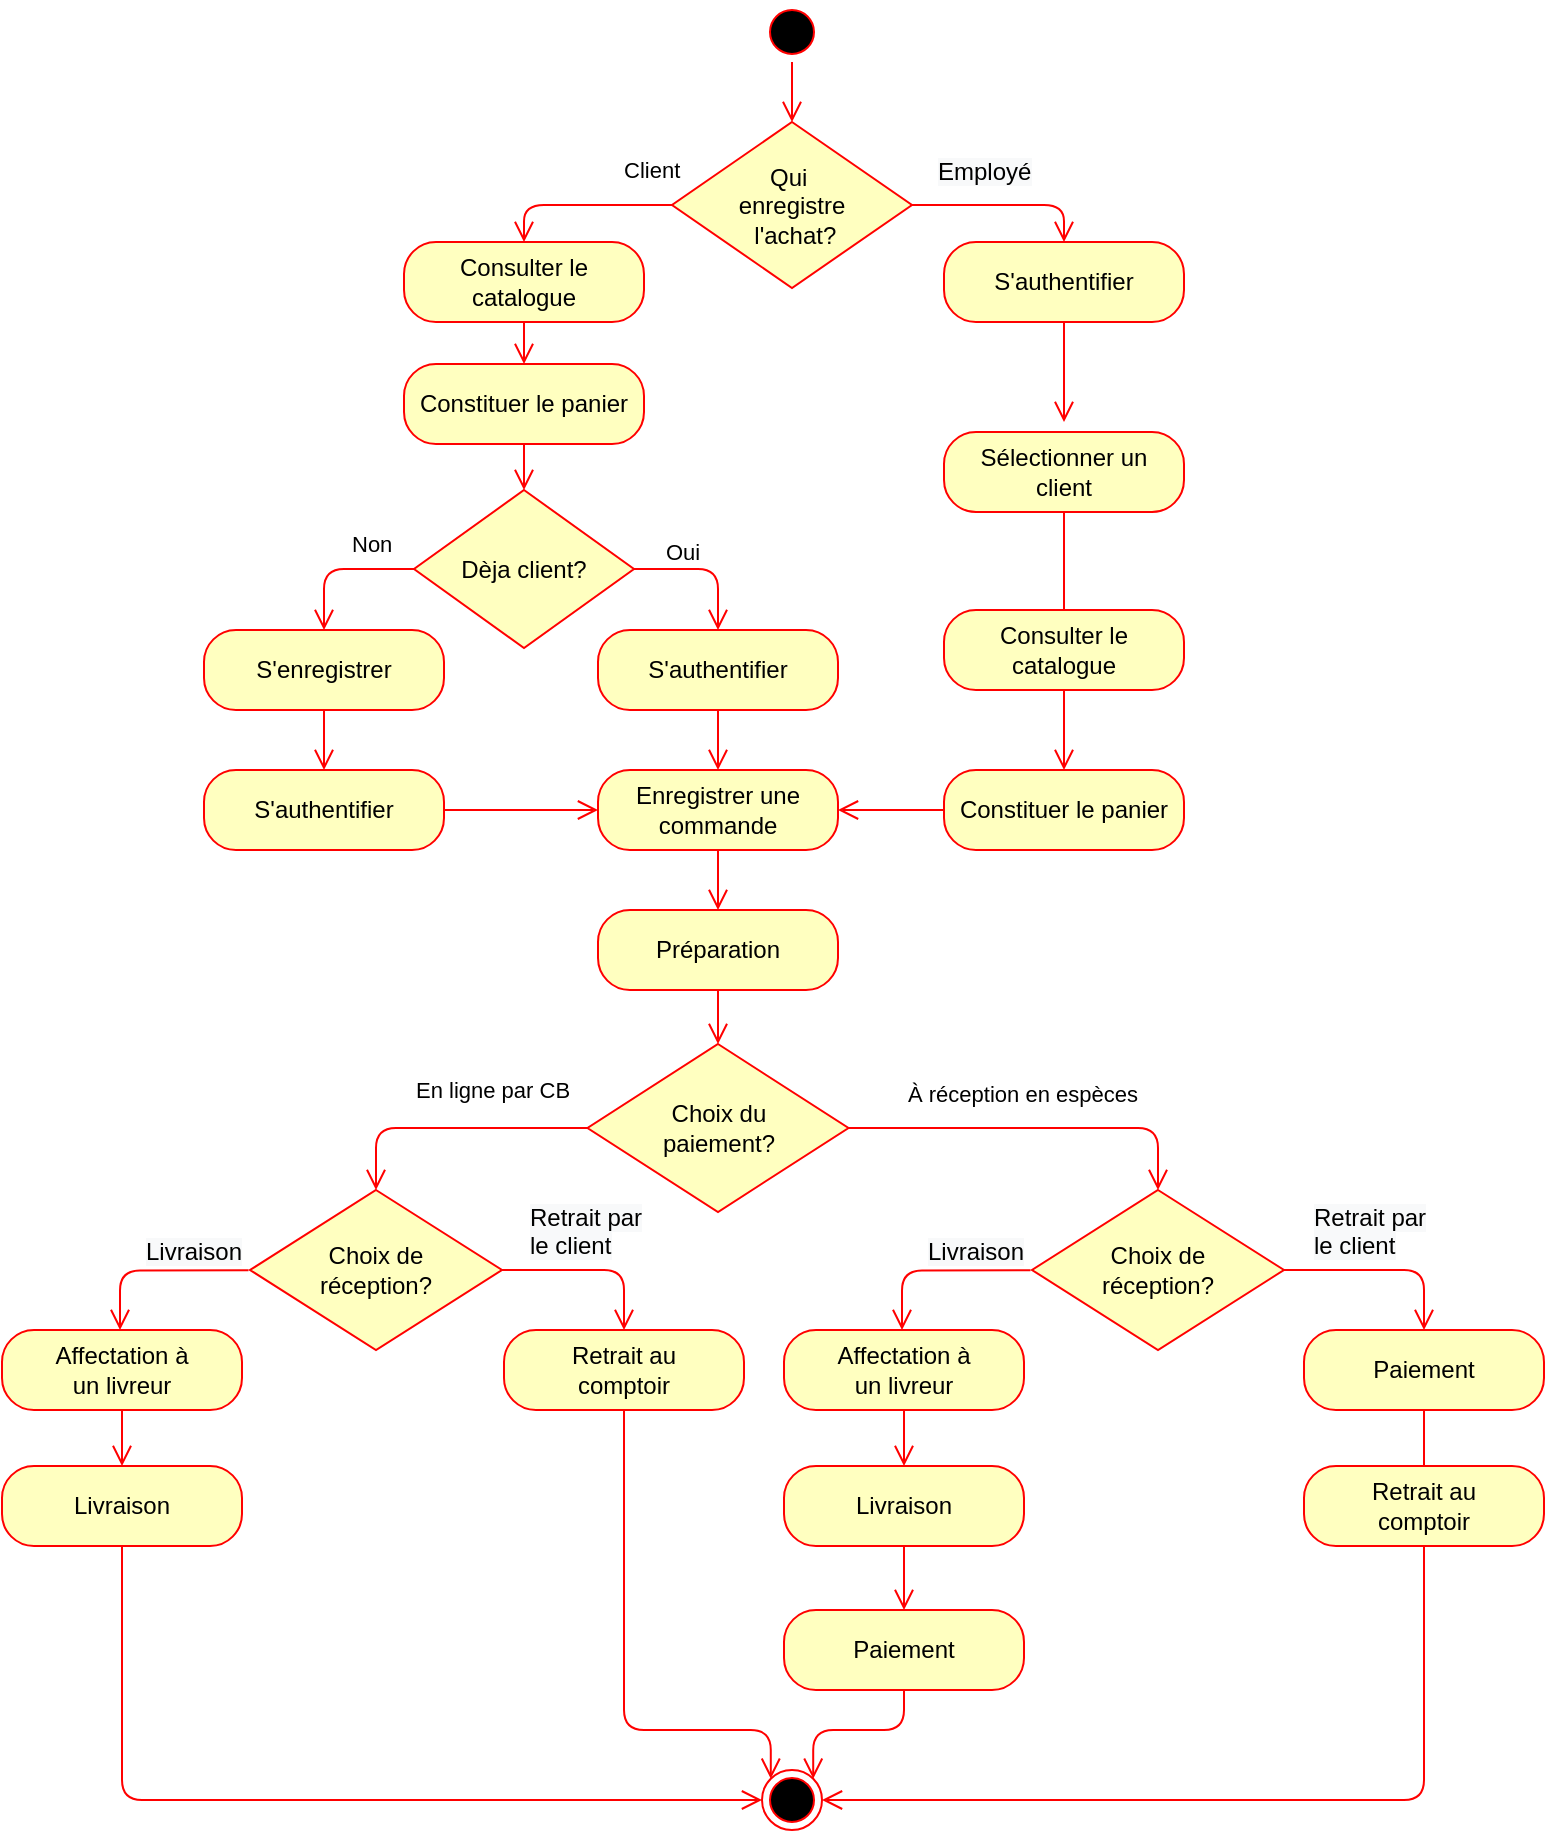 <mxfile version="12.9.3" type="github">
  <diagram id="C5RBs43oDa-KdzZeNtuy" name="Page-1">
    <mxGraphModel dx="1613" dy="513" grid="1" gridSize="10" guides="1" tooltips="1" connect="1" arrows="1" fold="1" page="1" pageScale="1" pageWidth="827" pageHeight="1169" math="0" shadow="0">
      <root>
        <mxCell id="WIyWlLk6GJQsqaUBKTNV-0" />
        <mxCell id="WIyWlLk6GJQsqaUBKTNV-1" parent="WIyWlLk6GJQsqaUBKTNV-0" />
        <mxCell id="DZtqvsGBUFGNdlKDPb9Z-2" value="Consulter le catalogue" style="rounded=1;whiteSpace=wrap;html=1;arcSize=40;fontColor=#000000;fillColor=#ffffc0;strokeColor=#ff0000;" parent="WIyWlLk6GJQsqaUBKTNV-1" vertex="1">
          <mxGeometry x="200" y="136" width="120" height="40" as="geometry" />
        </mxCell>
        <mxCell id="DZtqvsGBUFGNdlKDPb9Z-3" value="" style="edgeStyle=orthogonalEdgeStyle;html=1;verticalAlign=bottom;endArrow=open;endSize=8;strokeColor=#ff0000;entryX=0.5;entryY=0;entryDx=0;entryDy=0;" parent="WIyWlLk6GJQsqaUBKTNV-1" source="DZtqvsGBUFGNdlKDPb9Z-2" target="DZtqvsGBUFGNdlKDPb9Z-4" edge="1">
          <mxGeometry relative="1" as="geometry">
            <mxPoint x="66" y="186" as="targetPoint" />
          </mxGeometry>
        </mxCell>
        <mxCell id="DZtqvsGBUFGNdlKDPb9Z-4" value="Constituer le panier" style="rounded=1;whiteSpace=wrap;html=1;arcSize=40;fontColor=#000000;fillColor=#ffffc0;strokeColor=#ff0000;" parent="WIyWlLk6GJQsqaUBKTNV-1" vertex="1">
          <mxGeometry x="200" y="197" width="120" height="40" as="geometry" />
        </mxCell>
        <mxCell id="DZtqvsGBUFGNdlKDPb9Z-5" value="" style="edgeStyle=orthogonalEdgeStyle;html=1;verticalAlign=bottom;endArrow=open;endSize=8;strokeColor=#ff0000;exitX=0.5;exitY=1;exitDx=0;exitDy=0;" parent="WIyWlLk6GJQsqaUBKTNV-1" source="DZtqvsGBUFGNdlKDPb9Z-4" edge="1">
          <mxGeometry relative="1" as="geometry">
            <mxPoint x="260" y="260" as="targetPoint" />
            <mxPoint x="510" y="441" as="sourcePoint" />
            <Array as="points" />
          </mxGeometry>
        </mxCell>
        <mxCell id="DZtqvsGBUFGNdlKDPb9Z-6" value="Qui&amp;nbsp;&lt;br&gt;enregistre&lt;br&gt;&amp;nbsp;l&#39;achat?" style="rhombus;whiteSpace=wrap;html=1;fillColor=#ffffc0;strokeColor=#ff0000;" parent="WIyWlLk6GJQsqaUBKTNV-1" vertex="1">
          <mxGeometry x="334" y="76" width="120" height="83" as="geometry" />
        </mxCell>
        <mxCell id="DZtqvsGBUFGNdlKDPb9Z-7" value="&lt;span style=&quot;font-size: 12px ; text-align: center ; white-space: normal ; background-color: rgb(248 , 249 , 250)&quot;&gt;Employé&lt;/span&gt;" style="edgeStyle=orthogonalEdgeStyle;html=1;align=left;verticalAlign=bottom;endArrow=open;endSize=8;strokeColor=#ff0000;entryX=0.5;entryY=0;entryDx=0;entryDy=0;" parent="WIyWlLk6GJQsqaUBKTNV-1" source="DZtqvsGBUFGNdlKDPb9Z-6" target="DZtqvsGBUFGNdlKDPb9Z-25" edge="1">
          <mxGeometry x="-0.781" y="9" relative="1" as="geometry">
            <mxPoint x="560" y="316" as="targetPoint" />
            <mxPoint y="1" as="offset" />
          </mxGeometry>
        </mxCell>
        <mxCell id="DZtqvsGBUFGNdlKDPb9Z-8" value="Client" style="edgeStyle=orthogonalEdgeStyle;html=1;align=left;verticalAlign=top;endArrow=open;endSize=8;strokeColor=#ff0000;exitX=0;exitY=0.5;exitDx=0;exitDy=0;entryX=0.5;entryY=0;entryDx=0;entryDy=0;" parent="WIyWlLk6GJQsqaUBKTNV-1" source="DZtqvsGBUFGNdlKDPb9Z-6" target="DZtqvsGBUFGNdlKDPb9Z-2" edge="1">
          <mxGeometry x="-0.426" y="-31" relative="1" as="geometry">
            <mxPoint x="260" y="146" as="targetPoint" />
            <mxPoint x="320" y="118" as="sourcePoint" />
            <Array as="points">
              <mxPoint x="260" y="118" />
            </Array>
            <mxPoint as="offset" />
          </mxGeometry>
        </mxCell>
        <mxCell id="DZtqvsGBUFGNdlKDPb9Z-9" value="Dèja client?" style="rhombus;whiteSpace=wrap;html=1;fillColor=#ffffc0;strokeColor=#ff0000;" parent="WIyWlLk6GJQsqaUBKTNV-1" vertex="1">
          <mxGeometry x="205" y="260" width="110" height="79" as="geometry" />
        </mxCell>
        <mxCell id="DZtqvsGBUFGNdlKDPb9Z-10" value="Oui" style="edgeStyle=orthogonalEdgeStyle;html=1;align=left;verticalAlign=bottom;endArrow=open;endSize=8;strokeColor=#ff0000;entryX=0.5;entryY=0;entryDx=0;entryDy=0;exitX=1;exitY=0.5;exitDx=0;exitDy=0;" parent="WIyWlLk6GJQsqaUBKTNV-1" source="DZtqvsGBUFGNdlKDPb9Z-9" target="DZtqvsGBUFGNdlKDPb9Z-18" edge="1">
          <mxGeometry x="-0.608" relative="1" as="geometry">
            <mxPoint x="350" y="510" as="targetPoint" />
            <mxPoint as="offset" />
            <Array as="points">
              <mxPoint x="315" y="300" />
              <mxPoint x="357" y="300" />
            </Array>
          </mxGeometry>
        </mxCell>
        <mxCell id="DZtqvsGBUFGNdlKDPb9Z-11" value="Non" style="edgeStyle=orthogonalEdgeStyle;html=1;align=left;verticalAlign=top;endArrow=open;endSize=8;strokeColor=#ff0000;exitX=0;exitY=0.5;exitDx=0;exitDy=0;entryX=0.5;entryY=0;entryDx=0;entryDy=0;" parent="WIyWlLk6GJQsqaUBKTNV-1" source="DZtqvsGBUFGNdlKDPb9Z-9" target="DZtqvsGBUFGNdlKDPb9Z-12" edge="1">
          <mxGeometry x="-0.119" y="-26" relative="1" as="geometry">
            <mxPoint x="110" y="450" as="targetPoint" />
            <mxPoint x="210" y="480" as="sourcePoint" />
            <Array as="points">
              <mxPoint x="205" y="300" />
              <mxPoint x="160" y="300" />
            </Array>
            <mxPoint as="offset" />
          </mxGeometry>
        </mxCell>
        <mxCell id="DZtqvsGBUFGNdlKDPb9Z-12" value="S&#39;enregistrer" style="rounded=1;whiteSpace=wrap;html=1;arcSize=40;fontColor=#000000;fillColor=#ffffc0;strokeColor=#ff0000;" parent="WIyWlLk6GJQsqaUBKTNV-1" vertex="1">
          <mxGeometry x="100" y="330" width="120" height="40" as="geometry" />
        </mxCell>
        <mxCell id="DZtqvsGBUFGNdlKDPb9Z-13" value="" style="edgeStyle=orthogonalEdgeStyle;html=1;verticalAlign=bottom;endArrow=open;endSize=8;strokeColor=#ff0000;entryX=0.5;entryY=0;entryDx=0;entryDy=0;" parent="WIyWlLk6GJQsqaUBKTNV-1" source="DZtqvsGBUFGNdlKDPb9Z-12" target="DZtqvsGBUFGNdlKDPb9Z-16" edge="1">
          <mxGeometry relative="1" as="geometry">
            <mxPoint x="30" y="630" as="targetPoint" />
          </mxGeometry>
        </mxCell>
        <mxCell id="DZtqvsGBUFGNdlKDPb9Z-16" value="S&#39;authentifier" style="rounded=1;whiteSpace=wrap;html=1;arcSize=40;fontColor=#000000;fillColor=#ffffc0;strokeColor=#ff0000;" parent="WIyWlLk6GJQsqaUBKTNV-1" vertex="1">
          <mxGeometry x="100" y="400" width="120" height="40" as="geometry" />
        </mxCell>
        <mxCell id="DZtqvsGBUFGNdlKDPb9Z-17" value="" style="edgeStyle=orthogonalEdgeStyle;html=1;verticalAlign=bottom;endArrow=open;endSize=8;strokeColor=#ff0000;entryX=0;entryY=0.5;entryDx=0;entryDy=0;" parent="WIyWlLk6GJQsqaUBKTNV-1" source="DZtqvsGBUFGNdlKDPb9Z-16" target="DZtqvsGBUFGNdlKDPb9Z-20" edge="1">
          <mxGeometry relative="1" as="geometry">
            <mxPoint x="240" y="620" as="targetPoint" />
          </mxGeometry>
        </mxCell>
        <mxCell id="DZtqvsGBUFGNdlKDPb9Z-18" value="S&#39;authentifier" style="rounded=1;whiteSpace=wrap;html=1;arcSize=40;fontColor=#000000;fillColor=#ffffc0;strokeColor=#ff0000;" parent="WIyWlLk6GJQsqaUBKTNV-1" vertex="1">
          <mxGeometry x="297" y="330" width="120" height="40" as="geometry" />
        </mxCell>
        <mxCell id="DZtqvsGBUFGNdlKDPb9Z-19" value="" style="edgeStyle=orthogonalEdgeStyle;html=1;verticalAlign=bottom;endArrow=open;endSize=8;strokeColor=#ff0000;entryX=0.5;entryY=0;entryDx=0;entryDy=0;" parent="WIyWlLk6GJQsqaUBKTNV-1" source="DZtqvsGBUFGNdlKDPb9Z-18" target="DZtqvsGBUFGNdlKDPb9Z-20" edge="1">
          <mxGeometry relative="1" as="geometry">
            <mxPoint x="354" y="570" as="targetPoint" />
          </mxGeometry>
        </mxCell>
        <mxCell id="DZtqvsGBUFGNdlKDPb9Z-20" value="Enregistrer une commande" style="rounded=1;whiteSpace=wrap;html=1;arcSize=40;fontColor=#000000;fillColor=#ffffc0;strokeColor=#ff0000;" parent="WIyWlLk6GJQsqaUBKTNV-1" vertex="1">
          <mxGeometry x="297" y="400" width="120" height="40" as="geometry" />
        </mxCell>
        <mxCell id="DZtqvsGBUFGNdlKDPb9Z-21" value="" style="edgeStyle=orthogonalEdgeStyle;html=1;verticalAlign=bottom;endArrow=open;endSize=8;strokeColor=#ff0000;entryX=0.5;entryY=0;entryDx=0;entryDy=0;" parent="WIyWlLk6GJQsqaUBKTNV-1" source="DZtqvsGBUFGNdlKDPb9Z-23" target="qeKKM6GIaMTyumXZyBNg-2" edge="1">
          <mxGeometry relative="1" as="geometry">
            <mxPoint x="357" y="490" as="targetPoint" />
          </mxGeometry>
        </mxCell>
        <mxCell id="DZtqvsGBUFGNdlKDPb9Z-25" value="S&#39;authentifier" style="rounded=1;whiteSpace=wrap;html=1;arcSize=40;fontColor=#000000;fillColor=#ffffc0;strokeColor=#ff0000;" parent="WIyWlLk6GJQsqaUBKTNV-1" vertex="1">
          <mxGeometry x="470" y="136" width="120" height="40" as="geometry" />
        </mxCell>
        <mxCell id="DZtqvsGBUFGNdlKDPb9Z-26" value="" style="edgeStyle=orthogonalEdgeStyle;html=1;verticalAlign=bottom;endArrow=open;endSize=8;strokeColor=#ff0000;entryX=0.5;entryY=0;entryDx=0;entryDy=0;" parent="WIyWlLk6GJQsqaUBKTNV-1" source="DZtqvsGBUFGNdlKDPb9Z-25" edge="1">
          <mxGeometry relative="1" as="geometry">
            <mxPoint x="530" y="226" as="targetPoint" />
          </mxGeometry>
        </mxCell>
        <mxCell id="DZtqvsGBUFGNdlKDPb9Z-27" value="Choix de&lt;br&gt;réception?" style="rhombus;whiteSpace=wrap;html=1;fillColor=#ffffc0;strokeColor=#ff0000;" parent="WIyWlLk6GJQsqaUBKTNV-1" vertex="1">
          <mxGeometry x="123" y="610" width="126" height="80" as="geometry" />
        </mxCell>
        <mxCell id="DZtqvsGBUFGNdlKDPb9Z-28" value="&lt;span style=&quot;font-size: 12px ; text-align: center ; white-space: normal ; background-color: rgb(248 , 249 , 250)&quot;&gt;Livraison&lt;/span&gt;" style="edgeStyle=orthogonalEdgeStyle;html=1;align=left;verticalAlign=bottom;endArrow=open;endSize=8;strokeColor=#ff0000;entryX=0.5;entryY=0;entryDx=0;entryDy=0;exitX=-0.006;exitY=0.502;exitDx=0;exitDy=0;exitPerimeter=0;" parent="WIyWlLk6GJQsqaUBKTNV-1" source="DZtqvsGBUFGNdlKDPb9Z-27" edge="1">
          <mxGeometry x="0.132" relative="1" as="geometry">
            <mxPoint x="58.0" y="680" as="targetPoint" />
            <mxPoint x="109" y="650" as="sourcePoint" />
            <Array as="points">
              <mxPoint x="58" y="650" />
            </Array>
            <mxPoint as="offset" />
          </mxGeometry>
        </mxCell>
        <mxCell id="DZtqvsGBUFGNdlKDPb9Z-29" value="&lt;span style=&quot;font-size: 12px ; text-align: center ; white-space: normal ; background-color: rgb(248 , 249 , 250)&quot;&gt;Retrait&amp;nbsp;&lt;/span&gt;&lt;span style=&quot;font-size: 12px ; text-align: center ; white-space: normal ; background-color: rgb(248 , 249 , 250)&quot;&gt;par le client&lt;/span&gt;" style="edgeStyle=orthogonalEdgeStyle;html=1;align=left;verticalAlign=top;endArrow=open;endSize=8;strokeColor=#ff0000;entryX=0.5;entryY=0;entryDx=0;entryDy=0;" parent="WIyWlLk6GJQsqaUBKTNV-1" source="DZtqvsGBUFGNdlKDPb9Z-27" target="DZtqvsGBUFGNdlKDPb9Z-32" edge="1">
          <mxGeometry x="-0.75" y="40" relative="1" as="geometry">
            <mxPoint x="405" y="920" as="targetPoint" />
            <mxPoint as="offset" />
          </mxGeometry>
        </mxCell>
        <mxCell id="DZtqvsGBUFGNdlKDPb9Z-30" value="Affectation à&lt;br&gt;un livreur" style="rounded=1;whiteSpace=wrap;html=1;arcSize=40;fontColor=#000000;fillColor=#ffffc0;strokeColor=#ff0000;" parent="WIyWlLk6GJQsqaUBKTNV-1" vertex="1">
          <mxGeometry x="-1" y="680" width="120" height="40" as="geometry" />
        </mxCell>
        <mxCell id="DZtqvsGBUFGNdlKDPb9Z-31" value="" style="edgeStyle=orthogonalEdgeStyle;html=1;verticalAlign=bottom;endArrow=open;endSize=8;strokeColor=#ff0000;entryX=0.5;entryY=0;entryDx=0;entryDy=0;" parent="WIyWlLk6GJQsqaUBKTNV-1" source="DZtqvsGBUFGNdlKDPb9Z-30" target="DZtqvsGBUFGNdlKDPb9Z-34" edge="1">
          <mxGeometry relative="1" as="geometry">
            <mxPoint x="-31" y="1110" as="targetPoint" />
          </mxGeometry>
        </mxCell>
        <mxCell id="DZtqvsGBUFGNdlKDPb9Z-32" value="Retrait au&lt;br&gt;comptoir" style="rounded=1;whiteSpace=wrap;html=1;arcSize=40;fontColor=#000000;fillColor=#ffffc0;strokeColor=#ff0000;" parent="WIyWlLk6GJQsqaUBKTNV-1" vertex="1">
          <mxGeometry x="250" y="680" width="120" height="40" as="geometry" />
        </mxCell>
        <mxCell id="DZtqvsGBUFGNdlKDPb9Z-33" value="" style="edgeStyle=orthogonalEdgeStyle;html=1;verticalAlign=bottom;endArrow=open;endSize=8;strokeColor=#ff0000;exitX=0.5;exitY=1;exitDx=0;exitDy=0;entryX=0;entryY=0;entryDx=0;entryDy=0;" parent="WIyWlLk6GJQsqaUBKTNV-1" source="DZtqvsGBUFGNdlKDPb9Z-32" target="qeKKM6GIaMTyumXZyBNg-16" edge="1">
          <mxGeometry relative="1" as="geometry">
            <mxPoint x="310" y="980" as="targetPoint" />
            <Array as="points">
              <mxPoint x="310" y="880" />
              <mxPoint x="383" y="880" />
            </Array>
          </mxGeometry>
        </mxCell>
        <mxCell id="DZtqvsGBUFGNdlKDPb9Z-34" value="Livraison" style="rounded=1;whiteSpace=wrap;html=1;arcSize=40;fontColor=#000000;fillColor=#ffffc0;strokeColor=#ff0000;" parent="WIyWlLk6GJQsqaUBKTNV-1" vertex="1">
          <mxGeometry x="-1" y="748" width="120" height="40" as="geometry" />
        </mxCell>
        <mxCell id="DZtqvsGBUFGNdlKDPb9Z-35" value="" style="edgeStyle=orthogonalEdgeStyle;html=1;verticalAlign=bottom;endArrow=open;endSize=8;strokeColor=#ff0000;exitX=0.5;exitY=1;exitDx=0;exitDy=0;entryX=0;entryY=0.5;entryDx=0;entryDy=0;" parent="WIyWlLk6GJQsqaUBKTNV-1" source="DZtqvsGBUFGNdlKDPb9Z-34" target="qeKKM6GIaMTyumXZyBNg-16" edge="1">
          <mxGeometry relative="1" as="geometry">
            <mxPoint x="290" y="945" as="targetPoint" />
            <Array as="points">
              <mxPoint x="59" y="915" />
            </Array>
          </mxGeometry>
        </mxCell>
        <mxCell id="DZtqvsGBUFGNdlKDPb9Z-38" value="" style="ellipse;html=1;shape=startState;fillColor=#000000;strokeColor=#ff0000;" parent="WIyWlLk6GJQsqaUBKTNV-1" vertex="1">
          <mxGeometry x="379" y="16" width="30" height="30" as="geometry" />
        </mxCell>
        <mxCell id="DZtqvsGBUFGNdlKDPb9Z-39" value="" style="edgeStyle=orthogonalEdgeStyle;html=1;verticalAlign=bottom;endArrow=open;endSize=8;strokeColor=#ff0000;entryX=0.5;entryY=0;entryDx=0;entryDy=0;" parent="WIyWlLk6GJQsqaUBKTNV-1" source="DZtqvsGBUFGNdlKDPb9Z-38" target="DZtqvsGBUFGNdlKDPb9Z-6" edge="1">
          <mxGeometry relative="1" as="geometry">
            <mxPoint x="394" y="156" as="targetPoint" />
          </mxGeometry>
        </mxCell>
        <mxCell id="DZtqvsGBUFGNdlKDPb9Z-40" value="Sélectionner un&lt;br&gt;client" style="rounded=1;whiteSpace=wrap;html=1;arcSize=40;fontColor=#000000;fillColor=#ffffc0;strokeColor=#ff0000;" parent="WIyWlLk6GJQsqaUBKTNV-1" vertex="1">
          <mxGeometry x="470" y="231" width="120" height="40" as="geometry" />
        </mxCell>
        <mxCell id="DZtqvsGBUFGNdlKDPb9Z-41" value="" style="edgeStyle=orthogonalEdgeStyle;html=1;verticalAlign=bottom;endArrow=open;endSize=8;strokeColor=#ff0000;exitX=0.5;exitY=1;exitDx=0;exitDy=0;entryX=0.5;entryY=0;entryDx=0;entryDy=0;" parent="WIyWlLk6GJQsqaUBKTNV-1" source="DZtqvsGBUFGNdlKDPb9Z-40" target="DZtqvsGBUFGNdlKDPb9Z-44" edge="1">
          <mxGeometry relative="1" as="geometry">
            <mxPoint x="660" y="370" as="targetPoint" />
            <Array as="points">
              <mxPoint x="530" y="330" />
              <mxPoint x="530" y="330" />
            </Array>
          </mxGeometry>
        </mxCell>
        <mxCell id="DZtqvsGBUFGNdlKDPb9Z-44" value="Consulter le catalogue" style="rounded=1;whiteSpace=wrap;html=1;arcSize=40;fontColor=#000000;fillColor=#ffffc0;strokeColor=#ff0000;" parent="WIyWlLk6GJQsqaUBKTNV-1" vertex="1">
          <mxGeometry x="470" y="320" width="120" height="40" as="geometry" />
        </mxCell>
        <mxCell id="DZtqvsGBUFGNdlKDPb9Z-45" value="" style="edgeStyle=orthogonalEdgeStyle;html=1;verticalAlign=bottom;endArrow=open;endSize=8;strokeColor=#ff0000;entryX=0.5;entryY=0;entryDx=0;entryDy=0;" parent="WIyWlLk6GJQsqaUBKTNV-1" source="DZtqvsGBUFGNdlKDPb9Z-44" target="DZtqvsGBUFGNdlKDPb9Z-46" edge="1">
          <mxGeometry relative="1" as="geometry">
            <mxPoint x="430" y="330" as="targetPoint" />
          </mxGeometry>
        </mxCell>
        <mxCell id="DZtqvsGBUFGNdlKDPb9Z-46" value="Constituer le panier" style="rounded=1;whiteSpace=wrap;html=1;arcSize=40;fontColor=#000000;fillColor=#ffffc0;strokeColor=#ff0000;" parent="WIyWlLk6GJQsqaUBKTNV-1" vertex="1">
          <mxGeometry x="470" y="400" width="120" height="40" as="geometry" />
        </mxCell>
        <mxCell id="DZtqvsGBUFGNdlKDPb9Z-47" value="" style="edgeStyle=orthogonalEdgeStyle;html=1;verticalAlign=bottom;endArrow=open;endSize=8;strokeColor=#ff0000;exitX=0;exitY=0.5;exitDx=0;exitDy=0;entryX=1;entryY=0.5;entryDx=0;entryDy=0;" parent="WIyWlLk6GJQsqaUBKTNV-1" source="DZtqvsGBUFGNdlKDPb9Z-46" target="DZtqvsGBUFGNdlKDPb9Z-20" edge="1">
          <mxGeometry relative="1" as="geometry">
            <mxPoint x="430" y="560" as="targetPoint" />
            <mxPoint x="710" y="580" as="sourcePoint" />
            <Array as="points">
              <mxPoint x="450" y="420" />
              <mxPoint x="450" y="420" />
            </Array>
          </mxGeometry>
        </mxCell>
        <mxCell id="qeKKM6GIaMTyumXZyBNg-2" value="Choix du &lt;br&gt;paiement?" style="rhombus;whiteSpace=wrap;html=1;fillColor=#ffffc0;strokeColor=#ff0000;" parent="WIyWlLk6GJQsqaUBKTNV-1" vertex="1">
          <mxGeometry x="291.75" y="537" width="130.5" height="84" as="geometry" />
        </mxCell>
        <mxCell id="qeKKM6GIaMTyumXZyBNg-3" value="À réception en espèces" style="edgeStyle=orthogonalEdgeStyle;html=1;align=left;verticalAlign=bottom;endArrow=open;endSize=8;strokeColor=#ff0000;exitX=1;exitY=0.5;exitDx=0;exitDy=0;" parent="WIyWlLk6GJQsqaUBKTNV-1" source="qeKKM6GIaMTyumXZyBNg-2" target="qeKKM6GIaMTyumXZyBNg-7" edge="1">
          <mxGeometry x="-0.705" y="8" relative="1" as="geometry">
            <mxPoint x="610" y="530" as="targetPoint" />
            <Array as="points">
              <mxPoint x="577" y="579" />
            </Array>
            <mxPoint as="offset" />
          </mxGeometry>
        </mxCell>
        <mxCell id="qeKKM6GIaMTyumXZyBNg-4" value="En ligne par CB" style="edgeStyle=orthogonalEdgeStyle;html=1;align=left;verticalAlign=top;endArrow=open;endSize=8;strokeColor=#ff0000;entryX=0.5;entryY=0;entryDx=0;entryDy=0;" parent="WIyWlLk6GJQsqaUBKTNV-1" source="qeKKM6GIaMTyumXZyBNg-2" target="DZtqvsGBUFGNdlKDPb9Z-27" edge="1">
          <mxGeometry x="0.277" y="-32" relative="1" as="geometry">
            <mxPoint x="160" y="530" as="targetPoint" />
            <mxPoint as="offset" />
          </mxGeometry>
        </mxCell>
        <mxCell id="qeKKM6GIaMTyumXZyBNg-7" value="Choix de&lt;br&gt;réception?" style="rhombus;whiteSpace=wrap;html=1;fillColor=#ffffc0;strokeColor=#ff0000;" parent="WIyWlLk6GJQsqaUBKTNV-1" vertex="1">
          <mxGeometry x="514" y="610" width="126" height="80" as="geometry" />
        </mxCell>
        <mxCell id="qeKKM6GIaMTyumXZyBNg-8" value="&lt;span style=&quot;font-size: 12px ; text-align: center ; white-space: normal ; background-color: rgb(248 , 249 , 250)&quot;&gt;Livraison&lt;/span&gt;" style="edgeStyle=orthogonalEdgeStyle;html=1;align=left;verticalAlign=bottom;endArrow=open;endSize=8;strokeColor=#ff0000;entryX=0.5;entryY=0;entryDx=0;entryDy=0;exitX=-0.006;exitY=0.502;exitDx=0;exitDy=0;exitPerimeter=0;" parent="WIyWlLk6GJQsqaUBKTNV-1" source="qeKKM6GIaMTyumXZyBNg-7" edge="1">
          <mxGeometry x="0.132" relative="1" as="geometry">
            <mxPoint x="449" y="680" as="targetPoint" />
            <mxPoint x="500" y="650" as="sourcePoint" />
            <Array as="points">
              <mxPoint x="449" y="650" />
            </Array>
            <mxPoint as="offset" />
          </mxGeometry>
        </mxCell>
        <mxCell id="qeKKM6GIaMTyumXZyBNg-9" value="&lt;span style=&quot;font-size: 12px ; text-align: center ; white-space: normal ; background-color: rgb(248 , 249 , 250)&quot;&gt;Retrait&amp;nbsp;&lt;/span&gt;&lt;span style=&quot;font-size: 12px ; text-align: center ; white-space: normal ; background-color: rgb(248 , 249 , 250)&quot;&gt;par le client&lt;/span&gt;" style="edgeStyle=orthogonalEdgeStyle;html=1;align=left;verticalAlign=top;endArrow=open;endSize=8;strokeColor=#ff0000;entryX=0.5;entryY=0;entryDx=0;entryDy=0;" parent="WIyWlLk6GJQsqaUBKTNV-1" source="qeKKM6GIaMTyumXZyBNg-7" target="qeKKM6GIaMTyumXZyBNg-12" edge="1">
          <mxGeometry x="-0.75" y="40" relative="1" as="geometry">
            <mxPoint x="796" y="920" as="targetPoint" />
            <mxPoint as="offset" />
          </mxGeometry>
        </mxCell>
        <mxCell id="qeKKM6GIaMTyumXZyBNg-10" value="Affectation à&lt;br&gt;un livreur" style="rounded=1;whiteSpace=wrap;html=1;arcSize=40;fontColor=#000000;fillColor=#ffffc0;strokeColor=#ff0000;" parent="WIyWlLk6GJQsqaUBKTNV-1" vertex="1">
          <mxGeometry x="390" y="680" width="120" height="40" as="geometry" />
        </mxCell>
        <mxCell id="qeKKM6GIaMTyumXZyBNg-11" value="" style="edgeStyle=orthogonalEdgeStyle;html=1;verticalAlign=bottom;endArrow=open;endSize=8;strokeColor=#ff0000;entryX=0.5;entryY=0;entryDx=0;entryDy=0;" parent="WIyWlLk6GJQsqaUBKTNV-1" source="qeKKM6GIaMTyumXZyBNg-10" target="qeKKM6GIaMTyumXZyBNg-14" edge="1">
          <mxGeometry relative="1" as="geometry">
            <mxPoint x="360" y="1110" as="targetPoint" />
          </mxGeometry>
        </mxCell>
        <mxCell id="qeKKM6GIaMTyumXZyBNg-12" value="Paiement" style="rounded=1;whiteSpace=wrap;html=1;arcSize=40;fontColor=#000000;fillColor=#ffffc0;strokeColor=#ff0000;" parent="WIyWlLk6GJQsqaUBKTNV-1" vertex="1">
          <mxGeometry x="650" y="680" width="120" height="40" as="geometry" />
        </mxCell>
        <mxCell id="qeKKM6GIaMTyumXZyBNg-13" value="" style="edgeStyle=orthogonalEdgeStyle;html=1;verticalAlign=bottom;endArrow=open;endSize=8;strokeColor=#ff0000;exitX=0.5;exitY=1;exitDx=0;exitDy=0;entryX=0.5;entryY=0;entryDx=0;entryDy=0;" parent="WIyWlLk6GJQsqaUBKTNV-1" source="qeKKM6GIaMTyumXZyBNg-12" target="qeKKM6GIaMTyumXZyBNg-20" edge="1">
          <mxGeometry relative="1" as="geometry">
            <mxPoint x="680" y="945" as="targetPoint" />
            <Array as="points">
              <mxPoint x="710" y="790" />
              <mxPoint x="710" y="790" />
            </Array>
          </mxGeometry>
        </mxCell>
        <mxCell id="qeKKM6GIaMTyumXZyBNg-14" value="Livraison" style="rounded=1;whiteSpace=wrap;html=1;arcSize=40;fontColor=#000000;fillColor=#ffffc0;strokeColor=#ff0000;" parent="WIyWlLk6GJQsqaUBKTNV-1" vertex="1">
          <mxGeometry x="390" y="748" width="120" height="40" as="geometry" />
        </mxCell>
        <mxCell id="qeKKM6GIaMTyumXZyBNg-15" value="" style="edgeStyle=orthogonalEdgeStyle;html=1;verticalAlign=bottom;endArrow=open;endSize=8;strokeColor=#ff0000;exitX=0.5;exitY=1;exitDx=0;exitDy=0;entryX=0.5;entryY=0;entryDx=0;entryDy=0;" parent="WIyWlLk6GJQsqaUBKTNV-1" source="qeKKM6GIaMTyumXZyBNg-14" target="qeKKM6GIaMTyumXZyBNg-17" edge="1">
          <mxGeometry relative="1" as="geometry">
            <mxPoint x="470" y="810" as="targetPoint" />
            <Array as="points">
              <mxPoint x="450" y="820" />
              <mxPoint x="450" y="820" />
            </Array>
          </mxGeometry>
        </mxCell>
        <mxCell id="qeKKM6GIaMTyumXZyBNg-16" value="" style="ellipse;html=1;shape=endState;fillColor=#000000;strokeColor=#ff0000;" parent="WIyWlLk6GJQsqaUBKTNV-1" vertex="1">
          <mxGeometry x="379" y="900" width="30" height="30" as="geometry" />
        </mxCell>
        <mxCell id="qeKKM6GIaMTyumXZyBNg-17" value="Paiement" style="rounded=1;whiteSpace=wrap;html=1;arcSize=40;fontColor=#000000;fillColor=#ffffc0;strokeColor=#ff0000;" parent="WIyWlLk6GJQsqaUBKTNV-1" vertex="1">
          <mxGeometry x="390" y="820" width="120" height="40" as="geometry" />
        </mxCell>
        <mxCell id="qeKKM6GIaMTyumXZyBNg-18" value="" style="edgeStyle=orthogonalEdgeStyle;html=1;verticalAlign=bottom;endArrow=open;endSize=8;strokeColor=#ff0000;entryX=1;entryY=0;entryDx=0;entryDy=0;" parent="WIyWlLk6GJQsqaUBKTNV-1" source="qeKKM6GIaMTyumXZyBNg-17" target="qeKKM6GIaMTyumXZyBNg-16" edge="1">
          <mxGeometry relative="1" as="geometry">
            <mxPoint x="560" y="900" as="targetPoint" />
            <Array as="points">
              <mxPoint x="450" y="880" />
              <mxPoint x="405" y="880" />
            </Array>
          </mxGeometry>
        </mxCell>
        <mxCell id="qeKKM6GIaMTyumXZyBNg-20" value="Retrait au&lt;br&gt;comptoir" style="rounded=1;whiteSpace=wrap;html=1;arcSize=40;fontColor=#000000;fillColor=#ffffc0;strokeColor=#ff0000;" parent="WIyWlLk6GJQsqaUBKTNV-1" vertex="1">
          <mxGeometry x="650" y="748" width="120" height="40" as="geometry" />
        </mxCell>
        <mxCell id="qeKKM6GIaMTyumXZyBNg-21" value="" style="edgeStyle=orthogonalEdgeStyle;html=1;verticalAlign=bottom;endArrow=open;endSize=8;strokeColor=#ff0000;entryX=1;entryY=0.5;entryDx=0;entryDy=0;" parent="WIyWlLk6GJQsqaUBKTNV-1" source="qeKKM6GIaMTyumXZyBNg-20" target="qeKKM6GIaMTyumXZyBNg-16" edge="1">
          <mxGeometry relative="1" as="geometry">
            <mxPoint x="310" y="945" as="targetPoint" />
            <Array as="points">
              <mxPoint x="710" y="915" />
            </Array>
          </mxGeometry>
        </mxCell>
        <mxCell id="DZtqvsGBUFGNdlKDPb9Z-23" value="Préparation" style="rounded=1;whiteSpace=wrap;html=1;arcSize=40;fontColor=#000000;fillColor=#ffffc0;strokeColor=#ff0000;" parent="WIyWlLk6GJQsqaUBKTNV-1" vertex="1">
          <mxGeometry x="297" y="470" width="120" height="40" as="geometry" />
        </mxCell>
        <mxCell id="MwOO__RhozNV4KL4FOzL-0" value="" style="edgeStyle=orthogonalEdgeStyle;html=1;verticalAlign=bottom;endArrow=open;endSize=8;strokeColor=#ff0000;entryX=0.5;entryY=0;entryDx=0;entryDy=0;" edge="1" parent="WIyWlLk6GJQsqaUBKTNV-1" source="DZtqvsGBUFGNdlKDPb9Z-20" target="DZtqvsGBUFGNdlKDPb9Z-23">
          <mxGeometry relative="1" as="geometry">
            <mxPoint x="357.25" y="485" as="targetPoint" />
            <mxPoint x="357" y="440" as="sourcePoint" />
          </mxGeometry>
        </mxCell>
      </root>
    </mxGraphModel>
  </diagram>
</mxfile>
